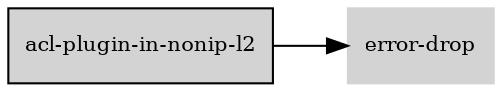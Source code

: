 digraph "acl_plugin_in_nonip_l2_subgraph" {
  rankdir=LR;
  node [shape=box, style=filled, fontsize=10, color=lightgray, fontcolor=black, fillcolor=lightgray];
  "acl-plugin-in-nonip-l2" [color=black, fontcolor=black, fillcolor=lightgray];
  edge [fontsize=8];
  "acl-plugin-in-nonip-l2" -> "error-drop";
}

